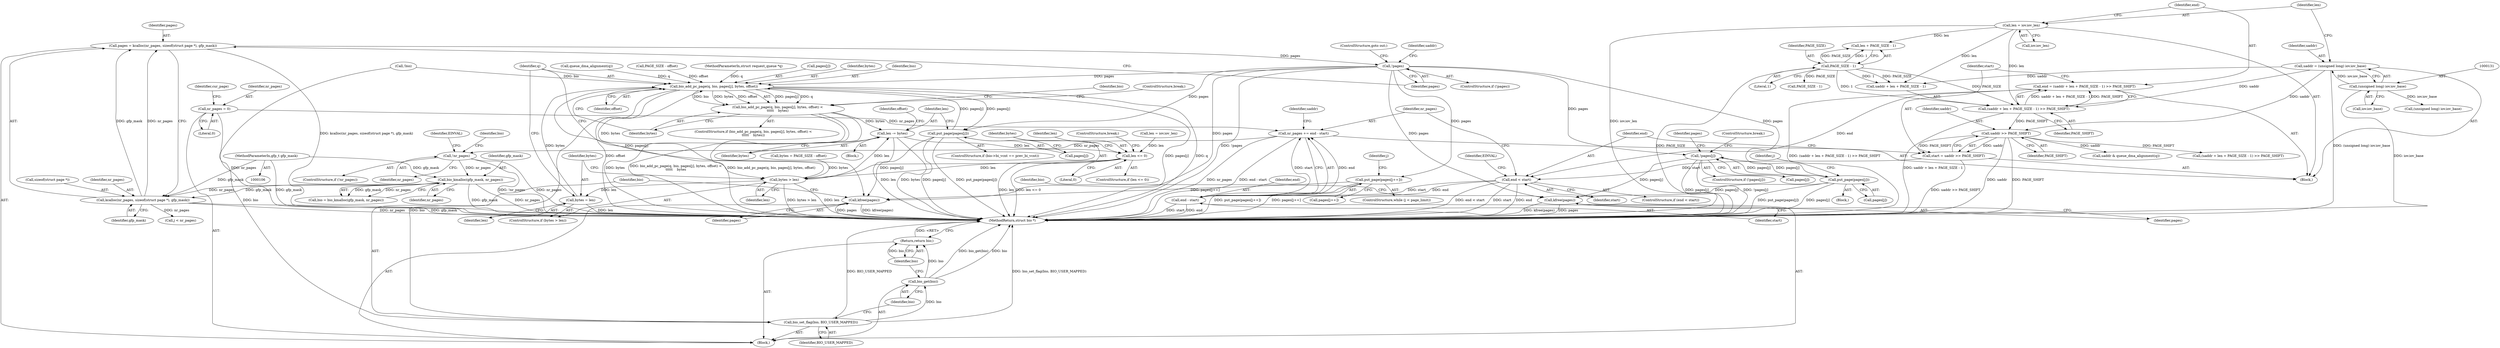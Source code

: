 digraph "0_linux_2b04e8f6bbb196cab4b232af0f8d48ff2c7a8058@pointer" {
"1000204" [label="(Call,pages = kcalloc(nr_pages, sizeof(struct page *), gfp_mask))"];
"1000206" [label="(Call,kcalloc(nr_pages, sizeof(struct page *), gfp_mask))"];
"1000190" [label="(Call,bio_kmalloc(gfp_mask, nr_pages))"];
"1000109" [label="(MethodParameterIn,gfp_t gfp_mask)"];
"1000182" [label="(Call,!nr_pages)"];
"1000167" [label="(Call,nr_pages += end - start)"];
"1000169" [label="(Call,end - start)"];
"1000160" [label="(Call,end < start)"];
"1000142" [label="(Call,end = (uaddr + len + PAGE_SIZE - 1) >> PAGE_SHIFT)"];
"1000144" [label="(Call,(uaddr + len + PAGE_SIZE - 1) >> PAGE_SHIFT)"];
"1000128" [label="(Call,uaddr = (unsigned long) iov.iov_base)"];
"1000130" [label="(Call,(unsigned long) iov.iov_base)"];
"1000136" [label="(Call,len = iov.iov_len)"];
"1000149" [label="(Call,PAGE_SIZE - 1)"];
"1000154" [label="(Call,start = uaddr >> PAGE_SHIFT)"];
"1000156" [label="(Call,uaddr >> PAGE_SHIFT)"];
"1000113" [label="(Call,nr_pages = 0)"];
"1000212" [label="(Call,!pages)"];
"1000326" [label="(Call,bio_add_pc_page(q, bio, pages[j], bytes, offset))"];
"1000325" [label="(Call,bio_add_pc_page(q, bio, pages[j], bytes, offset) <\n\t\t\t\t\t    bytes)"];
"1000346" [label="(Call,len -= bytes)"];
"1000313" [label="(Call,len <= 0)"];
"1000318" [label="(Call,bytes > len)"];
"1000321" [label="(Call,bytes = len)"];
"1000342" [label="(Call,put_page(pages[j]))"];
"1000364" [label="(Call,kfree(pages))"];
"1000366" [label="(Call,bio_set_flag(bio, BIO_USER_MAPPED))"];
"1000369" [label="(Call,bio_get(bio))"];
"1000371" [label="(Return,return bio;)"];
"1000359" [label="(Call,put_page(pages[j++]))"];
"1000385" [label="(Call,!pages[j])"];
"1000390" [label="(Call,put_page(pages[j]))"];
"1000395" [label="(Call,kfree(pages))"];
"1000182" [label="(Call,!nr_pages)"];
"1000326" [label="(Call,bio_add_pc_page(q, bio, pages[j], bytes, offset))"];
"1000385" [label="(Call,!pages[j])"];
"1000128" [label="(Call,uaddr = (unsigned long) iov.iov_base)"];
"1000315" [label="(Literal,0)"];
"1000151" [label="(Literal,1)"];
"1000314" [label="(Identifier,len)"];
"1000212" [label="(Call,!pages)"];
"1000137" [label="(Identifier,len)"];
"1000386" [label="(Call,pages[j])"];
"1000301" [label="(Call,bytes = PAGE_SIZE - offset)"];
"1000213" [label="(Identifier,pages)"];
"1000210" [label="(Identifier,gfp_mask)"];
"1000219" [label="(Call,(unsigned long) iov.iov_base)"];
"1000156" [label="(Call,uaddr >> PAGE_SHIFT)"];
"1000390" [label="(Call,put_page(pages[j]))"];
"1000346" [label="(Call,len -= bytes)"];
"1000211" [label="(ControlStructure,if (!pages))"];
"1000402" [label="(MethodReturn,struct bio *)"];
"1000162" [label="(Identifier,start)"];
"1000233" [label="(Call,(uaddr + len + PAGE_SIZE - 1) >> PAGE_SHIFT)"];
"1000154" [label="(Call,start = uaddr >> PAGE_SHIFT)"];
"1000115" [label="(Literal,0)"];
"1000170" [label="(Identifier,end)"];
"1000132" [label="(Call,iov.iov_base)"];
"1000114" [label="(Identifier,nr_pages)"];
"1000313" [label="(Call,len <= 0)"];
"1000145" [label="(Call,uaddr + len + PAGE_SIZE - 1)"];
"1000395" [label="(Call,kfree(pages))"];
"1000328" [label="(Identifier,bio)"];
"1000144" [label="(Call,(uaddr + len + PAGE_SIZE - 1) >> PAGE_SHIFT)"];
"1000325" [label="(Call,bio_add_pc_page(q, bio, pages[j], bytes, offset) <\n\t\t\t\t\t    bytes)"];
"1000126" [label="(Block,)"];
"1000321" [label="(Call,bytes = len)"];
"1000319" [label="(Identifier,bytes)"];
"1000334" [label="(Identifier,bytes)"];
"1000335" [label="(ControlStructure,break;)"];
"1000367" [label="(Identifier,bio)"];
"1000143" [label="(Identifier,end)"];
"1000371" [label="(Return,return bio;)"];
"1000167" [label="(Call,nr_pages += end - start)"];
"1000398" [label="(Identifier,bio)"];
"1000206" [label="(Call,kcalloc(nr_pages, sizeof(struct page *), gfp_mask))"];
"1000205" [label="(Identifier,pages)"];
"1000109" [label="(MethodParameterIn,gfp_t gfp_mask)"];
"1000171" [label="(Identifier,start)"];
"1000323" [label="(Identifier,len)"];
"1000189" [label="(Identifier,bio)"];
"1000120" [label="(Identifier,cur_page)"];
"1000161" [label="(Identifier,end)"];
"1000142" [label="(Call,end = (uaddr + len + PAGE_SIZE - 1) >> PAGE_SHIFT)"];
"1000136" [label="(Call,len = iov.iov_len)"];
"1000160" [label="(Call,end < start)"];
"1000169" [label="(Call,end - start)"];
"1000168" [label="(Identifier,nr_pages)"];
"1000149" [label="(Call,PAGE_SIZE - 1)"];
"1000383" [label="(Block,)"];
"1000365" [label="(Identifier,pages)"];
"1000192" [label="(Identifier,nr_pages)"];
"1000343" [label="(Call,pages[j])"];
"1000378" [label="(Call,j < nr_pages)"];
"1000318" [label="(Call,bytes > len)"];
"1000348" [label="(Identifier,bytes)"];
"1000175" [label="(Call,queue_dma_alignment(q))"];
"1000370" [label="(Identifier,bio)"];
"1000366" [label="(Call,bio_set_flag(bio, BIO_USER_MAPPED))"];
"1000130" [label="(Call,(unsigned long) iov.iov_base)"];
"1000360" [label="(Call,pages[j++])"];
"1000372" [label="(Identifier,bio)"];
"1000155" [label="(Identifier,start)"];
"1000157" [label="(Identifier,uaddr)"];
"1000303" [label="(Call,PAGE_SIZE - offset)"];
"1000204" [label="(Call,pages = kcalloc(nr_pages, sizeof(struct page *), gfp_mask))"];
"1000110" [label="(Block,)"];
"1000190" [label="(Call,bio_kmalloc(gfp_mask, nr_pages))"];
"1000359" [label="(Call,put_page(pages[j++]))"];
"1000147" [label="(Call,len + PAGE_SIZE - 1)"];
"1000299" [label="(Block,)"];
"1000320" [label="(Identifier,len)"];
"1000183" [label="(Identifier,nr_pages)"];
"1000107" [label="(MethodParameterIn,struct request_queue *q)"];
"1000347" [label="(Identifier,len)"];
"1000329" [label="(Call,pages[j])"];
"1000368" [label="(Identifier,BIO_USER_MAPPED)"];
"1000174" [label="(Identifier,uaddr)"];
"1000152" [label="(Identifier,PAGE_SHIFT)"];
"1000317" [label="(ControlStructure,if (bytes > len))"];
"1000150" [label="(Identifier,PAGE_SIZE)"];
"1000336" [label="(ControlStructure,if (bio->bi_vcnt == prev_bi_vcnt))"];
"1000158" [label="(Identifier,PAGE_SHIFT)"];
"1000208" [label="(Call,sizeof(struct page *))"];
"1000389" [label="(ControlStructure,break;)"];
"1000384" [label="(ControlStructure,if (!pages[j]))"];
"1000342" [label="(Call,put_page(pages[j]))"];
"1000324" [label="(ControlStructure,if (bio_add_pc_page(q, bio, pages[j], bytes, offset) <\n\t\t\t\t\t    bytes))"];
"1000392" [label="(Identifier,pages)"];
"1000364" [label="(Call,kfree(pages))"];
"1000369" [label="(Call,bio_get(bio))"];
"1000327" [label="(Identifier,q)"];
"1000166" [label="(Identifier,EINVAL)"];
"1000188" [label="(Call,bio = bio_kmalloc(gfp_mask, nr_pages))"];
"1000382" [label="(Identifier,j)"];
"1000355" [label="(ControlStructure,while (j < page_limit))"];
"1000316" [label="(ControlStructure,break;)"];
"1000191" [label="(Identifier,gfp_mask)"];
"1000194" [label="(Call,!bio)"];
"1000332" [label="(Identifier,bytes)"];
"1000225" [label="(Call,len = iov.iov_len)"];
"1000113" [label="(Call,nr_pages = 0)"];
"1000138" [label="(Call,iov.iov_len)"];
"1000214" [label="(ControlStructure,goto out;)"];
"1000312" [label="(ControlStructure,if (len <= 0))"];
"1000391" [label="(Call,pages[j])"];
"1000129" [label="(Identifier,uaddr)"];
"1000396" [label="(Identifier,pages)"];
"1000207" [label="(Identifier,nr_pages)"];
"1000159" [label="(ControlStructure,if (end < start))"];
"1000187" [label="(Identifier,EINVAL)"];
"1000322" [label="(Identifier,bytes)"];
"1000350" [label="(Identifier,offset)"];
"1000238" [label="(Call,PAGE_SIZE - 1)"];
"1000357" [label="(Identifier,j)"];
"1000173" [label="(Call,uaddr & queue_dma_alignment(q))"];
"1000218" [label="(Identifier,uaddr)"];
"1000333" [label="(Identifier,offset)"];
"1000339" [label="(Identifier,bio)"];
"1000181" [label="(ControlStructure,if (!nr_pages))"];
"1000204" -> "1000110"  [label="AST: "];
"1000204" -> "1000206"  [label="CFG: "];
"1000205" -> "1000204"  [label="AST: "];
"1000206" -> "1000204"  [label="AST: "];
"1000213" -> "1000204"  [label="CFG: "];
"1000204" -> "1000402"  [label="DDG: kcalloc(nr_pages, sizeof(struct page *), gfp_mask)"];
"1000206" -> "1000204"  [label="DDG: nr_pages"];
"1000206" -> "1000204"  [label="DDG: gfp_mask"];
"1000204" -> "1000212"  [label="DDG: pages"];
"1000206" -> "1000210"  [label="CFG: "];
"1000207" -> "1000206"  [label="AST: "];
"1000208" -> "1000206"  [label="AST: "];
"1000210" -> "1000206"  [label="AST: "];
"1000206" -> "1000402"  [label="DDG: gfp_mask"];
"1000206" -> "1000402"  [label="DDG: nr_pages"];
"1000190" -> "1000206"  [label="DDG: nr_pages"];
"1000190" -> "1000206"  [label="DDG: gfp_mask"];
"1000109" -> "1000206"  [label="DDG: gfp_mask"];
"1000206" -> "1000378"  [label="DDG: nr_pages"];
"1000190" -> "1000188"  [label="AST: "];
"1000190" -> "1000192"  [label="CFG: "];
"1000191" -> "1000190"  [label="AST: "];
"1000192" -> "1000190"  [label="AST: "];
"1000188" -> "1000190"  [label="CFG: "];
"1000190" -> "1000402"  [label="DDG: gfp_mask"];
"1000190" -> "1000402"  [label="DDG: nr_pages"];
"1000190" -> "1000188"  [label="DDG: gfp_mask"];
"1000190" -> "1000188"  [label="DDG: nr_pages"];
"1000109" -> "1000190"  [label="DDG: gfp_mask"];
"1000182" -> "1000190"  [label="DDG: nr_pages"];
"1000109" -> "1000106"  [label="AST: "];
"1000109" -> "1000402"  [label="DDG: gfp_mask"];
"1000182" -> "1000181"  [label="AST: "];
"1000182" -> "1000183"  [label="CFG: "];
"1000183" -> "1000182"  [label="AST: "];
"1000187" -> "1000182"  [label="CFG: "];
"1000189" -> "1000182"  [label="CFG: "];
"1000182" -> "1000402"  [label="DDG: !nr_pages"];
"1000182" -> "1000402"  [label="DDG: nr_pages"];
"1000167" -> "1000182"  [label="DDG: nr_pages"];
"1000167" -> "1000126"  [label="AST: "];
"1000167" -> "1000169"  [label="CFG: "];
"1000168" -> "1000167"  [label="AST: "];
"1000169" -> "1000167"  [label="AST: "];
"1000174" -> "1000167"  [label="CFG: "];
"1000167" -> "1000402"  [label="DDG: nr_pages"];
"1000167" -> "1000402"  [label="DDG: end - start"];
"1000169" -> "1000167"  [label="DDG: end"];
"1000169" -> "1000167"  [label="DDG: start"];
"1000113" -> "1000167"  [label="DDG: nr_pages"];
"1000169" -> "1000171"  [label="CFG: "];
"1000170" -> "1000169"  [label="AST: "];
"1000171" -> "1000169"  [label="AST: "];
"1000169" -> "1000402"  [label="DDG: start"];
"1000169" -> "1000402"  [label="DDG: end"];
"1000160" -> "1000169"  [label="DDG: end"];
"1000160" -> "1000169"  [label="DDG: start"];
"1000160" -> "1000159"  [label="AST: "];
"1000160" -> "1000162"  [label="CFG: "];
"1000161" -> "1000160"  [label="AST: "];
"1000162" -> "1000160"  [label="AST: "];
"1000166" -> "1000160"  [label="CFG: "];
"1000168" -> "1000160"  [label="CFG: "];
"1000160" -> "1000402"  [label="DDG: end < start"];
"1000160" -> "1000402"  [label="DDG: start"];
"1000160" -> "1000402"  [label="DDG: end"];
"1000142" -> "1000160"  [label="DDG: end"];
"1000154" -> "1000160"  [label="DDG: start"];
"1000142" -> "1000126"  [label="AST: "];
"1000142" -> "1000144"  [label="CFG: "];
"1000143" -> "1000142"  [label="AST: "];
"1000144" -> "1000142"  [label="AST: "];
"1000155" -> "1000142"  [label="CFG: "];
"1000142" -> "1000402"  [label="DDG: (uaddr + len + PAGE_SIZE - 1) >> PAGE_SHIFT"];
"1000144" -> "1000142"  [label="DDG: uaddr + len + PAGE_SIZE - 1"];
"1000144" -> "1000142"  [label="DDG: PAGE_SHIFT"];
"1000144" -> "1000152"  [label="CFG: "];
"1000145" -> "1000144"  [label="AST: "];
"1000152" -> "1000144"  [label="AST: "];
"1000144" -> "1000402"  [label="DDG: uaddr + len + PAGE_SIZE - 1"];
"1000128" -> "1000144"  [label="DDG: uaddr"];
"1000136" -> "1000144"  [label="DDG: len"];
"1000149" -> "1000144"  [label="DDG: PAGE_SIZE"];
"1000149" -> "1000144"  [label="DDG: 1"];
"1000144" -> "1000156"  [label="DDG: PAGE_SHIFT"];
"1000128" -> "1000126"  [label="AST: "];
"1000128" -> "1000130"  [label="CFG: "];
"1000129" -> "1000128"  [label="AST: "];
"1000130" -> "1000128"  [label="AST: "];
"1000137" -> "1000128"  [label="CFG: "];
"1000128" -> "1000402"  [label="DDG: (unsigned long) iov.iov_base"];
"1000130" -> "1000128"  [label="DDG: iov.iov_base"];
"1000128" -> "1000145"  [label="DDG: uaddr"];
"1000128" -> "1000156"  [label="DDG: uaddr"];
"1000130" -> "1000132"  [label="CFG: "];
"1000131" -> "1000130"  [label="AST: "];
"1000132" -> "1000130"  [label="AST: "];
"1000130" -> "1000402"  [label="DDG: iov.iov_base"];
"1000130" -> "1000219"  [label="DDG: iov.iov_base"];
"1000136" -> "1000126"  [label="AST: "];
"1000136" -> "1000138"  [label="CFG: "];
"1000137" -> "1000136"  [label="AST: "];
"1000138" -> "1000136"  [label="AST: "];
"1000143" -> "1000136"  [label="CFG: "];
"1000136" -> "1000402"  [label="DDG: iov.iov_len"];
"1000136" -> "1000145"  [label="DDG: len"];
"1000136" -> "1000147"  [label="DDG: len"];
"1000149" -> "1000147"  [label="AST: "];
"1000149" -> "1000151"  [label="CFG: "];
"1000150" -> "1000149"  [label="AST: "];
"1000151" -> "1000149"  [label="AST: "];
"1000147" -> "1000149"  [label="CFG: "];
"1000149" -> "1000402"  [label="DDG: PAGE_SIZE"];
"1000149" -> "1000145"  [label="DDG: PAGE_SIZE"];
"1000149" -> "1000145"  [label="DDG: 1"];
"1000149" -> "1000147"  [label="DDG: PAGE_SIZE"];
"1000149" -> "1000147"  [label="DDG: 1"];
"1000149" -> "1000238"  [label="DDG: PAGE_SIZE"];
"1000154" -> "1000126"  [label="AST: "];
"1000154" -> "1000156"  [label="CFG: "];
"1000155" -> "1000154"  [label="AST: "];
"1000156" -> "1000154"  [label="AST: "];
"1000161" -> "1000154"  [label="CFG: "];
"1000154" -> "1000402"  [label="DDG: uaddr >> PAGE_SHIFT"];
"1000156" -> "1000154"  [label="DDG: uaddr"];
"1000156" -> "1000154"  [label="DDG: PAGE_SHIFT"];
"1000156" -> "1000158"  [label="CFG: "];
"1000157" -> "1000156"  [label="AST: "];
"1000158" -> "1000156"  [label="AST: "];
"1000156" -> "1000402"  [label="DDG: uaddr"];
"1000156" -> "1000402"  [label="DDG: PAGE_SHIFT"];
"1000156" -> "1000173"  [label="DDG: uaddr"];
"1000156" -> "1000233"  [label="DDG: PAGE_SHIFT"];
"1000113" -> "1000110"  [label="AST: "];
"1000113" -> "1000115"  [label="CFG: "];
"1000114" -> "1000113"  [label="AST: "];
"1000115" -> "1000113"  [label="AST: "];
"1000120" -> "1000113"  [label="CFG: "];
"1000113" -> "1000402"  [label="DDG: nr_pages"];
"1000212" -> "1000211"  [label="AST: "];
"1000212" -> "1000213"  [label="CFG: "];
"1000213" -> "1000212"  [label="AST: "];
"1000214" -> "1000212"  [label="CFG: "];
"1000218" -> "1000212"  [label="CFG: "];
"1000212" -> "1000402"  [label="DDG: !pages"];
"1000212" -> "1000326"  [label="DDG: pages"];
"1000212" -> "1000342"  [label="DDG: pages"];
"1000212" -> "1000359"  [label="DDG: pages"];
"1000212" -> "1000364"  [label="DDG: pages"];
"1000212" -> "1000385"  [label="DDG: pages"];
"1000212" -> "1000390"  [label="DDG: pages"];
"1000212" -> "1000395"  [label="DDG: pages"];
"1000326" -> "1000325"  [label="AST: "];
"1000326" -> "1000333"  [label="CFG: "];
"1000327" -> "1000326"  [label="AST: "];
"1000328" -> "1000326"  [label="AST: "];
"1000329" -> "1000326"  [label="AST: "];
"1000332" -> "1000326"  [label="AST: "];
"1000333" -> "1000326"  [label="AST: "];
"1000334" -> "1000326"  [label="CFG: "];
"1000326" -> "1000402"  [label="DDG: offset"];
"1000326" -> "1000402"  [label="DDG: pages[j]"];
"1000326" -> "1000402"  [label="DDG: q"];
"1000326" -> "1000325"  [label="DDG: pages[j]"];
"1000326" -> "1000325"  [label="DDG: q"];
"1000326" -> "1000325"  [label="DDG: bio"];
"1000326" -> "1000325"  [label="DDG: bytes"];
"1000326" -> "1000325"  [label="DDG: offset"];
"1000175" -> "1000326"  [label="DDG: q"];
"1000107" -> "1000326"  [label="DDG: q"];
"1000194" -> "1000326"  [label="DDG: bio"];
"1000342" -> "1000326"  [label="DDG: pages[j]"];
"1000318" -> "1000326"  [label="DDG: bytes"];
"1000321" -> "1000326"  [label="DDG: bytes"];
"1000303" -> "1000326"  [label="DDG: offset"];
"1000326" -> "1000342"  [label="DDG: pages[j]"];
"1000326" -> "1000364"  [label="DDG: pages[j]"];
"1000326" -> "1000366"  [label="DDG: bio"];
"1000325" -> "1000324"  [label="AST: "];
"1000325" -> "1000334"  [label="CFG: "];
"1000334" -> "1000325"  [label="AST: "];
"1000335" -> "1000325"  [label="CFG: "];
"1000339" -> "1000325"  [label="CFG: "];
"1000325" -> "1000402"  [label="DDG: bio_add_pc_page(q, bio, pages[j], bytes, offset)"];
"1000325" -> "1000402"  [label="DDG: bytes"];
"1000325" -> "1000402"  [label="DDG: bio_add_pc_page(q, bio, pages[j], bytes, offset) <\n\t\t\t\t\t    bytes"];
"1000325" -> "1000346"  [label="DDG: bytes"];
"1000346" -> "1000299"  [label="AST: "];
"1000346" -> "1000348"  [label="CFG: "];
"1000347" -> "1000346"  [label="AST: "];
"1000348" -> "1000346"  [label="AST: "];
"1000350" -> "1000346"  [label="CFG: "];
"1000346" -> "1000402"  [label="DDG: bytes"];
"1000346" -> "1000402"  [label="DDG: len"];
"1000346" -> "1000313"  [label="DDG: len"];
"1000318" -> "1000346"  [label="DDG: len"];
"1000313" -> "1000312"  [label="AST: "];
"1000313" -> "1000315"  [label="CFG: "];
"1000314" -> "1000313"  [label="AST: "];
"1000315" -> "1000313"  [label="AST: "];
"1000316" -> "1000313"  [label="CFG: "];
"1000319" -> "1000313"  [label="CFG: "];
"1000313" -> "1000402"  [label="DDG: len <= 0"];
"1000313" -> "1000402"  [label="DDG: len"];
"1000225" -> "1000313"  [label="DDG: len"];
"1000313" -> "1000318"  [label="DDG: len"];
"1000318" -> "1000317"  [label="AST: "];
"1000318" -> "1000320"  [label="CFG: "];
"1000319" -> "1000318"  [label="AST: "];
"1000320" -> "1000318"  [label="AST: "];
"1000322" -> "1000318"  [label="CFG: "];
"1000327" -> "1000318"  [label="CFG: "];
"1000318" -> "1000402"  [label="DDG: bytes > len"];
"1000318" -> "1000402"  [label="DDG: len"];
"1000301" -> "1000318"  [label="DDG: bytes"];
"1000318" -> "1000321"  [label="DDG: len"];
"1000321" -> "1000317"  [label="AST: "];
"1000321" -> "1000323"  [label="CFG: "];
"1000322" -> "1000321"  [label="AST: "];
"1000323" -> "1000321"  [label="AST: "];
"1000327" -> "1000321"  [label="CFG: "];
"1000321" -> "1000402"  [label="DDG: len"];
"1000342" -> "1000336"  [label="AST: "];
"1000342" -> "1000343"  [label="CFG: "];
"1000343" -> "1000342"  [label="AST: "];
"1000347" -> "1000342"  [label="CFG: "];
"1000342" -> "1000402"  [label="DDG: pages[j]"];
"1000342" -> "1000402"  [label="DDG: put_page(pages[j])"];
"1000342" -> "1000364"  [label="DDG: pages[j]"];
"1000364" -> "1000110"  [label="AST: "];
"1000364" -> "1000365"  [label="CFG: "];
"1000365" -> "1000364"  [label="AST: "];
"1000367" -> "1000364"  [label="CFG: "];
"1000364" -> "1000402"  [label="DDG: pages"];
"1000364" -> "1000402"  [label="DDG: kfree(pages)"];
"1000359" -> "1000364"  [label="DDG: pages[j++]"];
"1000366" -> "1000110"  [label="AST: "];
"1000366" -> "1000368"  [label="CFG: "];
"1000367" -> "1000366"  [label="AST: "];
"1000368" -> "1000366"  [label="AST: "];
"1000370" -> "1000366"  [label="CFG: "];
"1000366" -> "1000402"  [label="DDG: BIO_USER_MAPPED"];
"1000366" -> "1000402"  [label="DDG: bio_set_flag(bio, BIO_USER_MAPPED)"];
"1000194" -> "1000366"  [label="DDG: bio"];
"1000366" -> "1000369"  [label="DDG: bio"];
"1000369" -> "1000110"  [label="AST: "];
"1000369" -> "1000370"  [label="CFG: "];
"1000370" -> "1000369"  [label="AST: "];
"1000372" -> "1000369"  [label="CFG: "];
"1000369" -> "1000402"  [label="DDG: bio_get(bio)"];
"1000369" -> "1000402"  [label="DDG: bio"];
"1000369" -> "1000371"  [label="DDG: bio"];
"1000371" -> "1000110"  [label="AST: "];
"1000371" -> "1000372"  [label="CFG: "];
"1000372" -> "1000371"  [label="AST: "];
"1000402" -> "1000371"  [label="CFG: "];
"1000371" -> "1000402"  [label="DDG: <RET>"];
"1000372" -> "1000371"  [label="DDG: bio"];
"1000359" -> "1000355"  [label="AST: "];
"1000359" -> "1000360"  [label="CFG: "];
"1000360" -> "1000359"  [label="AST: "];
"1000357" -> "1000359"  [label="CFG: "];
"1000359" -> "1000402"  [label="DDG: pages[j++]"];
"1000359" -> "1000402"  [label="DDG: put_page(pages[j++])"];
"1000385" -> "1000384"  [label="AST: "];
"1000385" -> "1000386"  [label="CFG: "];
"1000386" -> "1000385"  [label="AST: "];
"1000389" -> "1000385"  [label="CFG: "];
"1000392" -> "1000385"  [label="CFG: "];
"1000385" -> "1000402"  [label="DDG: pages[j]"];
"1000385" -> "1000402"  [label="DDG: !pages[j]"];
"1000390" -> "1000385"  [label="DDG: pages[j]"];
"1000385" -> "1000390"  [label="DDG: pages[j]"];
"1000385" -> "1000395"  [label="DDG: pages[j]"];
"1000390" -> "1000383"  [label="AST: "];
"1000390" -> "1000391"  [label="CFG: "];
"1000391" -> "1000390"  [label="AST: "];
"1000382" -> "1000390"  [label="CFG: "];
"1000390" -> "1000402"  [label="DDG: put_page(pages[j])"];
"1000390" -> "1000402"  [label="DDG: pages[j]"];
"1000390" -> "1000395"  [label="DDG: pages[j]"];
"1000395" -> "1000110"  [label="AST: "];
"1000395" -> "1000396"  [label="CFG: "];
"1000396" -> "1000395"  [label="AST: "];
"1000398" -> "1000395"  [label="CFG: "];
"1000395" -> "1000402"  [label="DDG: pages"];
"1000395" -> "1000402"  [label="DDG: kfree(pages)"];
}
